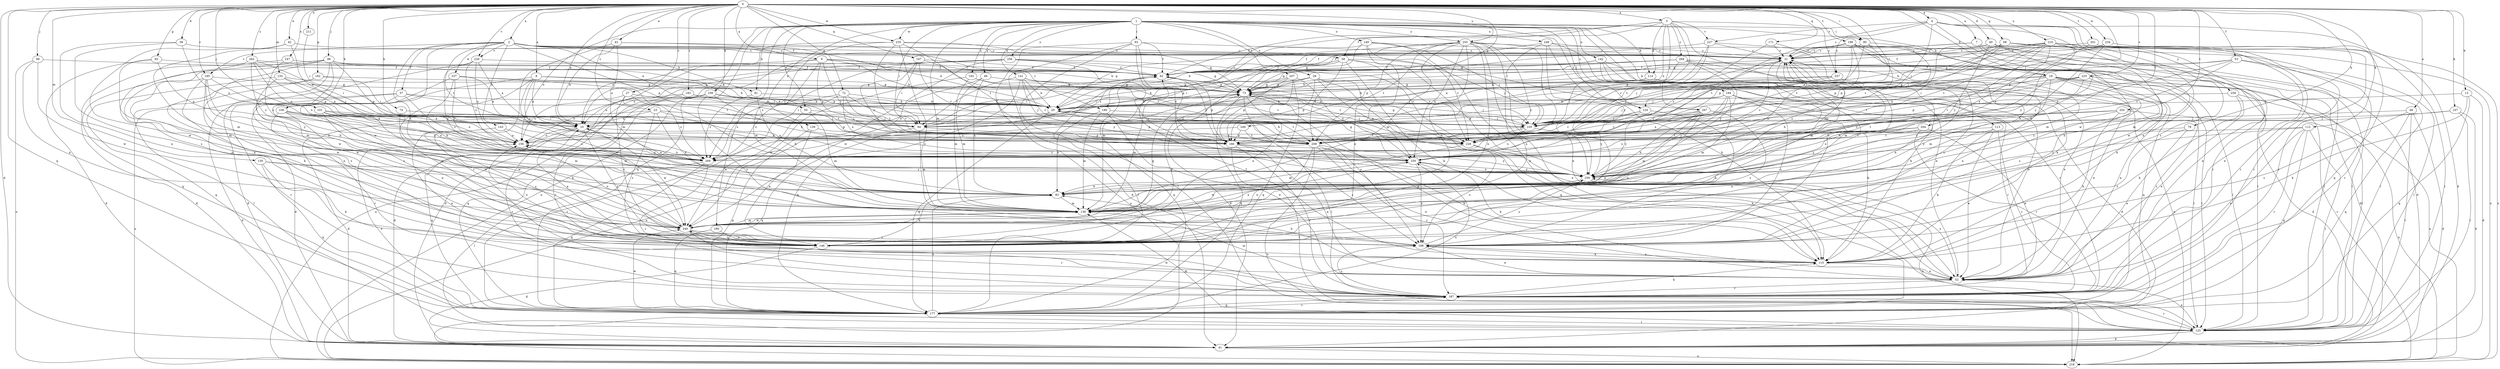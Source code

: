 strict digraph  {
0;
1;
2;
3;
4;
7;
8;
9;
10;
13;
19;
20;
23;
27;
29;
31;
39;
40;
41;
42;
43;
46;
48;
50;
52;
53;
57;
58;
62;
65;
68;
72;
73;
74;
78;
81;
83;
90;
93;
94;
96;
99;
101;
105;
106;
107;
109;
112;
113;
114;
115;
124;
125;
130;
133;
136;
139;
141;
142;
143;
146;
149;
156;
162;
166;
167;
171;
177;
183;
185;
186;
187;
190;
192;
194;
198;
199;
201;
202;
204;
207;
208;
210;
211;
218;
225;
226;
227;
228;
234;
235;
237;
240;
247;
248;
249;
250;
255;
256;
257;
258;
259;
262;
267;
268;
269;
0 -> 2  [label=a];
0 -> 3  [label=a];
0 -> 4  [label=a];
0 -> 7  [label=a];
0 -> 8  [label=a];
0 -> 9  [label=a];
0 -> 10  [label=a];
0 -> 13  [label=b];
0 -> 19  [label=b];
0 -> 23  [label=c];
0 -> 27  [label=c];
0 -> 39  [label=d];
0 -> 40  [label=d];
0 -> 41  [label=d];
0 -> 42  [label=e];
0 -> 43  [label=e];
0 -> 46  [label=e];
0 -> 53  [label=f];
0 -> 65  [label=g];
0 -> 68  [label=g];
0 -> 72  [label=g];
0 -> 73  [label=g];
0 -> 74  [label=h];
0 -> 78  [label=h];
0 -> 90  [label=i];
0 -> 96  [label=j];
0 -> 99  [label=j];
0 -> 101  [label=j];
0 -> 105  [label=j];
0 -> 106  [label=k];
0 -> 107  [label=k];
0 -> 109  [label=k];
0 -> 112  [label=k];
0 -> 124  [label=l];
0 -> 130  [label=m];
0 -> 133  [label=m];
0 -> 162  [label=p];
0 -> 167  [label=q];
0 -> 171  [label=q];
0 -> 177  [label=q];
0 -> 183  [label=r];
0 -> 185  [label=r];
0 -> 199  [label=t];
0 -> 201  [label=t];
0 -> 202  [label=t];
0 -> 204  [label=t];
0 -> 210  [label=u];
0 -> 211  [label=u];
0 -> 225  [label=v];
0 -> 226  [label=v];
0 -> 234  [label=w];
0 -> 235  [label=w];
0 -> 247  [label=x];
0 -> 255  [label=y];
0 -> 262  [label=z];
1 -> 19  [label=b];
1 -> 29  [label=c];
1 -> 48  [label=e];
1 -> 50  [label=e];
1 -> 81  [label=h];
1 -> 90  [label=i];
1 -> 93  [label=i];
1 -> 94  [label=i];
1 -> 113  [label=k];
1 -> 114  [label=k];
1 -> 124  [label=l];
1 -> 136  [label=m];
1 -> 139  [label=n];
1 -> 141  [label=n];
1 -> 142  [label=n];
1 -> 149  [label=o];
1 -> 156  [label=o];
1 -> 177  [label=q];
1 -> 190  [label=s];
1 -> 192  [label=s];
1 -> 194  [label=s];
1 -> 198  [label=s];
1 -> 207  [label=t];
1 -> 218  [label=u];
1 -> 235  [label=w];
1 -> 248  [label=x];
1 -> 255  [label=y];
1 -> 256  [label=y];
1 -> 267  [label=z];
2 -> 31  [label=c];
2 -> 50  [label=e];
2 -> 57  [label=f];
2 -> 58  [label=f];
2 -> 81  [label=h];
2 -> 83  [label=h];
2 -> 124  [label=l];
2 -> 143  [label=n];
2 -> 166  [label=p];
2 -> 185  [label=r];
2 -> 186  [label=r];
2 -> 208  [label=t];
2 -> 226  [label=v];
2 -> 237  [label=w];
2 -> 240  [label=w];
3 -> 58  [label=f];
3 -> 62  [label=f];
3 -> 114  [label=k];
3 -> 136  [label=m];
3 -> 166  [label=p];
3 -> 186  [label=r];
3 -> 227  [label=v];
3 -> 249  [label=x];
3 -> 257  [label=y];
3 -> 267  [label=z];
3 -> 268  [label=z];
4 -> 31  [label=c];
4 -> 41  [label=d];
4 -> 105  [label=j];
4 -> 146  [label=n];
4 -> 198  [label=s];
4 -> 227  [label=v];
4 -> 240  [label=w];
4 -> 257  [label=y];
4 -> 258  [label=y];
7 -> 31  [label=c];
7 -> 41  [label=d];
7 -> 62  [label=f];
7 -> 125  [label=l];
7 -> 187  [label=r];
8 -> 10  [label=a];
8 -> 20  [label=b];
8 -> 41  [label=d];
8 -> 73  [label=g];
8 -> 105  [label=j];
8 -> 146  [label=n];
8 -> 240  [label=w];
8 -> 269  [label=z];
9 -> 20  [label=b];
9 -> 41  [label=d];
9 -> 62  [label=f];
9 -> 73  [label=g];
9 -> 136  [label=m];
9 -> 166  [label=p];
9 -> 208  [label=t];
9 -> 218  [label=u];
10 -> 156  [label=o];
10 -> 166  [label=p];
10 -> 177  [label=q];
10 -> 187  [label=r];
10 -> 198  [label=s];
10 -> 240  [label=w];
13 -> 20  [label=b];
13 -> 41  [label=d];
13 -> 115  [label=k];
13 -> 177  [label=q];
19 -> 41  [label=d];
19 -> 52  [label=e];
19 -> 73  [label=g];
19 -> 83  [label=h];
19 -> 105  [label=j];
19 -> 125  [label=l];
19 -> 136  [label=m];
19 -> 177  [label=q];
19 -> 198  [label=s];
19 -> 269  [label=z];
20 -> 10  [label=a];
20 -> 105  [label=j];
20 -> 166  [label=p];
20 -> 177  [label=q];
20 -> 208  [label=t];
23 -> 10  [label=a];
23 -> 41  [label=d];
23 -> 83  [label=h];
23 -> 94  [label=i];
23 -> 105  [label=j];
23 -> 198  [label=s];
23 -> 250  [label=x];
27 -> 20  [label=b];
27 -> 156  [label=o];
27 -> 198  [label=s];
27 -> 259  [label=y];
27 -> 269  [label=z];
29 -> 52  [label=e];
29 -> 73  [label=g];
29 -> 94  [label=i];
29 -> 166  [label=p];
29 -> 177  [label=q];
29 -> 250  [label=x];
29 -> 269  [label=z];
31 -> 41  [label=d];
31 -> 62  [label=f];
31 -> 105  [label=j];
31 -> 125  [label=l];
31 -> 136  [label=m];
31 -> 146  [label=n];
31 -> 259  [label=y];
39 -> 31  [label=c];
39 -> 146  [label=n];
39 -> 156  [label=o];
39 -> 198  [label=s];
40 -> 31  [label=c];
40 -> 73  [label=g];
40 -> 83  [label=h];
40 -> 125  [label=l];
40 -> 240  [label=w];
40 -> 250  [label=x];
40 -> 259  [label=y];
41 -> 218  [label=u];
42 -> 10  [label=a];
42 -> 31  [label=c];
42 -> 136  [label=m];
42 -> 240  [label=w];
43 -> 10  [label=a];
43 -> 20  [label=b];
43 -> 31  [label=c];
43 -> 136  [label=m];
43 -> 187  [label=r];
46 -> 41  [label=d];
46 -> 105  [label=j];
46 -> 125  [label=l];
46 -> 177  [label=q];
46 -> 198  [label=s];
48 -> 73  [label=g];
48 -> 83  [label=h];
48 -> 136  [label=m];
48 -> 218  [label=u];
50 -> 105  [label=j];
50 -> 136  [label=m];
50 -> 166  [label=p];
50 -> 240  [label=w];
52 -> 73  [label=g];
52 -> 136  [label=m];
52 -> 187  [label=r];
52 -> 259  [label=y];
53 -> 62  [label=f];
53 -> 94  [label=i];
53 -> 125  [label=l];
53 -> 166  [label=p];
53 -> 187  [label=r];
53 -> 228  [label=v];
57 -> 20  [label=b];
57 -> 41  [label=d];
57 -> 94  [label=i];
57 -> 187  [label=r];
57 -> 218  [label=u];
57 -> 269  [label=z];
58 -> 41  [label=d];
58 -> 62  [label=f];
58 -> 105  [label=j];
58 -> 115  [label=k];
58 -> 136  [label=m];
58 -> 208  [label=t];
58 -> 228  [label=v];
58 -> 259  [label=y];
62 -> 73  [label=g];
62 -> 94  [label=i];
62 -> 105  [label=j];
62 -> 166  [label=p];
62 -> 177  [label=q];
65 -> 41  [label=d];
65 -> 62  [label=f];
65 -> 136  [label=m];
65 -> 156  [label=o];
68 -> 20  [label=b];
68 -> 31  [label=c];
68 -> 52  [label=e];
68 -> 73  [label=g];
68 -> 166  [label=p];
68 -> 187  [label=r];
68 -> 218  [label=u];
72 -> 20  [label=b];
72 -> 125  [label=l];
72 -> 208  [label=t];
72 -> 228  [label=v];
72 -> 250  [label=x];
72 -> 269  [label=z];
73 -> 20  [label=b];
73 -> 105  [label=j];
73 -> 125  [label=l];
73 -> 136  [label=m];
73 -> 177  [label=q];
73 -> 198  [label=s];
74 -> 105  [label=j];
74 -> 136  [label=m];
78 -> 52  [label=e];
78 -> 156  [label=o];
78 -> 198  [label=s];
81 -> 20  [label=b];
81 -> 83  [label=h];
81 -> 269  [label=z];
83 -> 31  [label=c];
83 -> 136  [label=m];
90 -> 31  [label=c];
90 -> 94  [label=i];
90 -> 115  [label=k];
90 -> 166  [label=p];
90 -> 228  [label=v];
93 -> 31  [label=c];
93 -> 41  [label=d];
93 -> 62  [label=f];
93 -> 125  [label=l];
93 -> 166  [label=p];
93 -> 218  [label=u];
93 -> 250  [label=x];
94 -> 62  [label=f];
94 -> 136  [label=m];
94 -> 166  [label=p];
94 -> 177  [label=q];
96 -> 20  [label=b];
96 -> 62  [label=f];
96 -> 115  [label=k];
96 -> 136  [label=m];
96 -> 146  [label=n];
96 -> 166  [label=p];
96 -> 177  [label=q];
96 -> 240  [label=w];
99 -> 62  [label=f];
99 -> 146  [label=n];
99 -> 218  [label=u];
99 -> 240  [label=w];
101 -> 10  [label=a];
101 -> 94  [label=i];
101 -> 136  [label=m];
101 -> 156  [label=o];
101 -> 240  [label=w];
105 -> 31  [label=c];
105 -> 73  [label=g];
105 -> 208  [label=t];
105 -> 228  [label=v];
105 -> 240  [label=w];
105 -> 250  [label=x];
106 -> 10  [label=a];
106 -> 94  [label=i];
106 -> 146  [label=n];
106 -> 187  [label=r];
106 -> 240  [label=w];
106 -> 250  [label=x];
106 -> 269  [label=z];
107 -> 41  [label=d];
107 -> 105  [label=j];
107 -> 125  [label=l];
107 -> 269  [label=z];
109 -> 20  [label=b];
109 -> 41  [label=d];
109 -> 105  [label=j];
109 -> 156  [label=o];
109 -> 177  [label=q];
109 -> 198  [label=s];
109 -> 250  [label=x];
112 -> 52  [label=e];
112 -> 125  [label=l];
112 -> 177  [label=q];
112 -> 187  [label=r];
112 -> 208  [label=t];
112 -> 259  [label=y];
113 -> 52  [label=e];
113 -> 115  [label=k];
113 -> 146  [label=n];
113 -> 187  [label=r];
113 -> 208  [label=t];
114 -> 20  [label=b];
114 -> 41  [label=d];
114 -> 73  [label=g];
114 -> 105  [label=j];
114 -> 125  [label=l];
115 -> 52  [label=e];
115 -> 62  [label=f];
115 -> 83  [label=h];
115 -> 198  [label=s];
124 -> 105  [label=j];
124 -> 146  [label=n];
124 -> 228  [label=v];
124 -> 259  [label=y];
125 -> 41  [label=d];
125 -> 52  [label=e];
125 -> 136  [label=m];
125 -> 187  [label=r];
130 -> 83  [label=h];
130 -> 115  [label=k];
130 -> 177  [label=q];
130 -> 259  [label=y];
133 -> 10  [label=a];
133 -> 73  [label=g];
133 -> 83  [label=h];
133 -> 94  [label=i];
133 -> 177  [label=q];
136 -> 31  [label=c];
136 -> 240  [label=w];
139 -> 146  [label=n];
139 -> 177  [label=q];
139 -> 228  [label=v];
141 -> 20  [label=b];
141 -> 73  [label=g];
141 -> 94  [label=i];
141 -> 177  [label=q];
141 -> 208  [label=t];
141 -> 228  [label=v];
141 -> 259  [label=y];
142 -> 52  [label=e];
142 -> 62  [label=f];
142 -> 83  [label=h];
142 -> 94  [label=i];
142 -> 115  [label=k];
142 -> 187  [label=r];
143 -> 52  [label=e];
143 -> 156  [label=o];
143 -> 198  [label=s];
143 -> 269  [label=z];
146 -> 10  [label=a];
146 -> 41  [label=d];
146 -> 73  [label=g];
146 -> 83  [label=h];
146 -> 156  [label=o];
149 -> 31  [label=c];
149 -> 52  [label=e];
149 -> 73  [label=g];
149 -> 105  [label=j];
149 -> 146  [label=n];
149 -> 228  [label=v];
149 -> 269  [label=z];
156 -> 250  [label=x];
162 -> 73  [label=g];
162 -> 94  [label=i];
162 -> 125  [label=l];
162 -> 240  [label=w];
166 -> 52  [label=e];
166 -> 62  [label=f];
166 -> 125  [label=l];
166 -> 187  [label=r];
166 -> 198  [label=s];
166 -> 259  [label=y];
167 -> 62  [label=f];
167 -> 94  [label=i];
167 -> 208  [label=t];
167 -> 228  [label=v];
167 -> 250  [label=x];
171 -> 31  [label=c];
171 -> 115  [label=k];
171 -> 269  [label=z];
177 -> 31  [label=c];
177 -> 62  [label=f];
177 -> 83  [label=h];
177 -> 125  [label=l];
177 -> 156  [label=o];
177 -> 187  [label=r];
177 -> 240  [label=w];
177 -> 250  [label=x];
183 -> 10  [label=a];
183 -> 20  [label=b];
183 -> 187  [label=r];
183 -> 208  [label=t];
185 -> 73  [label=g];
185 -> 83  [label=h];
185 -> 146  [label=n];
185 -> 156  [label=o];
185 -> 198  [label=s];
185 -> 240  [label=w];
185 -> 259  [label=y];
186 -> 52  [label=e];
186 -> 83  [label=h];
186 -> 105  [label=j];
186 -> 136  [label=m];
187 -> 115  [label=k];
187 -> 177  [label=q];
187 -> 198  [label=s];
187 -> 240  [label=w];
190 -> 146  [label=n];
190 -> 177  [label=q];
192 -> 73  [label=g];
192 -> 136  [label=m];
192 -> 228  [label=v];
192 -> 240  [label=w];
194 -> 20  [label=b];
194 -> 105  [label=j];
194 -> 115  [label=k];
194 -> 136  [label=m];
194 -> 187  [label=r];
194 -> 198  [label=s];
194 -> 250  [label=x];
194 -> 259  [label=y];
198 -> 31  [label=c];
198 -> 52  [label=e];
198 -> 115  [label=k];
198 -> 259  [label=y];
199 -> 31  [label=c];
199 -> 83  [label=h];
199 -> 125  [label=l];
199 -> 136  [label=m];
199 -> 166  [label=p];
199 -> 208  [label=t];
199 -> 228  [label=v];
201 -> 31  [label=c];
201 -> 177  [label=q];
201 -> 187  [label=r];
201 -> 250  [label=x];
202 -> 94  [label=i];
202 -> 115  [label=k];
202 -> 208  [label=t];
202 -> 218  [label=u];
202 -> 259  [label=y];
204 -> 52  [label=e];
204 -> 187  [label=r];
204 -> 208  [label=t];
204 -> 250  [label=x];
204 -> 259  [label=y];
204 -> 269  [label=z];
207 -> 20  [label=b];
207 -> 73  [label=g];
207 -> 146  [label=n];
207 -> 166  [label=p];
207 -> 177  [label=q];
207 -> 250  [label=x];
208 -> 20  [label=b];
208 -> 52  [label=e];
208 -> 115  [label=k];
208 -> 146  [label=n];
208 -> 187  [label=r];
208 -> 218  [label=u];
208 -> 269  [label=z];
210 -> 10  [label=a];
210 -> 31  [label=c];
210 -> 52  [label=e];
210 -> 62  [label=f];
210 -> 73  [label=g];
210 -> 105  [label=j];
210 -> 136  [label=m];
210 -> 187  [label=r];
210 -> 208  [label=t];
210 -> 218  [label=u];
210 -> 250  [label=x];
210 -> 259  [label=y];
210 -> 269  [label=z];
211 -> 94  [label=i];
218 -> 31  [label=c];
225 -> 73  [label=g];
225 -> 83  [label=h];
225 -> 125  [label=l];
225 -> 166  [label=p];
225 -> 208  [label=t];
225 -> 228  [label=v];
226 -> 10  [label=a];
226 -> 41  [label=d];
226 -> 62  [label=f];
226 -> 156  [label=o];
226 -> 259  [label=y];
226 -> 269  [label=z];
227 -> 31  [label=c];
227 -> 62  [label=f];
227 -> 105  [label=j];
227 -> 125  [label=l];
227 -> 208  [label=t];
228 -> 115  [label=k];
228 -> 136  [label=m];
228 -> 198  [label=s];
234 -> 31  [label=c];
234 -> 94  [label=i];
234 -> 125  [label=l];
234 -> 259  [label=y];
235 -> 10  [label=a];
235 -> 31  [label=c];
235 -> 73  [label=g];
235 -> 94  [label=i];
235 -> 198  [label=s];
235 -> 208  [label=t];
235 -> 269  [label=z];
237 -> 10  [label=a];
237 -> 73  [label=g];
237 -> 83  [label=h];
237 -> 198  [label=s];
237 -> 208  [label=t];
237 -> 269  [label=z];
240 -> 73  [label=g];
240 -> 136  [label=m];
240 -> 146  [label=n];
240 -> 156  [label=o];
240 -> 187  [label=r];
240 -> 198  [label=s];
240 -> 250  [label=x];
247 -> 41  [label=d];
247 -> 62  [label=f];
247 -> 269  [label=z];
248 -> 20  [label=b];
248 -> 31  [label=c];
248 -> 52  [label=e];
248 -> 115  [label=k];
248 -> 146  [label=n];
248 -> 259  [label=y];
249 -> 156  [label=o];
249 -> 166  [label=p];
249 -> 208  [label=t];
250 -> 31  [label=c];
250 -> 73  [label=g];
250 -> 115  [label=k];
250 -> 156  [label=o];
250 -> 198  [label=s];
250 -> 240  [label=w];
250 -> 259  [label=y];
255 -> 20  [label=b];
255 -> 31  [label=c];
255 -> 52  [label=e];
255 -> 62  [label=f];
255 -> 105  [label=j];
255 -> 125  [label=l];
255 -> 136  [label=m];
255 -> 146  [label=n];
255 -> 166  [label=p];
255 -> 208  [label=t];
255 -> 240  [label=w];
255 -> 250  [label=x];
255 -> 259  [label=y];
256 -> 10  [label=a];
256 -> 62  [label=f];
256 -> 73  [label=g];
256 -> 156  [label=o];
256 -> 228  [label=v];
256 -> 240  [label=w];
256 -> 259  [label=y];
256 -> 269  [label=z];
257 -> 10  [label=a];
257 -> 52  [label=e];
257 -> 73  [label=g];
257 -> 105  [label=j];
257 -> 146  [label=n];
258 -> 20  [label=b];
258 -> 52  [label=e];
258 -> 115  [label=k];
258 -> 218  [label=u];
259 -> 10  [label=a];
259 -> 31  [label=c];
259 -> 83  [label=h];
259 -> 218  [label=u];
259 -> 250  [label=x];
262 -> 62  [label=f];
262 -> 94  [label=i];
262 -> 146  [label=n];
262 -> 156  [label=o];
262 -> 166  [label=p];
262 -> 269  [label=z];
267 -> 83  [label=h];
267 -> 105  [label=j];
267 -> 136  [label=m];
267 -> 146  [label=n];
267 -> 198  [label=s];
267 -> 228  [label=v];
267 -> 259  [label=y];
268 -> 10  [label=a];
268 -> 20  [label=b];
268 -> 52  [label=e];
268 -> 62  [label=f];
268 -> 73  [label=g];
268 -> 136  [label=m];
268 -> 218  [label=u];
268 -> 259  [label=y];
269 -> 125  [label=l];
269 -> 177  [label=q];
269 -> 187  [label=r];
}
